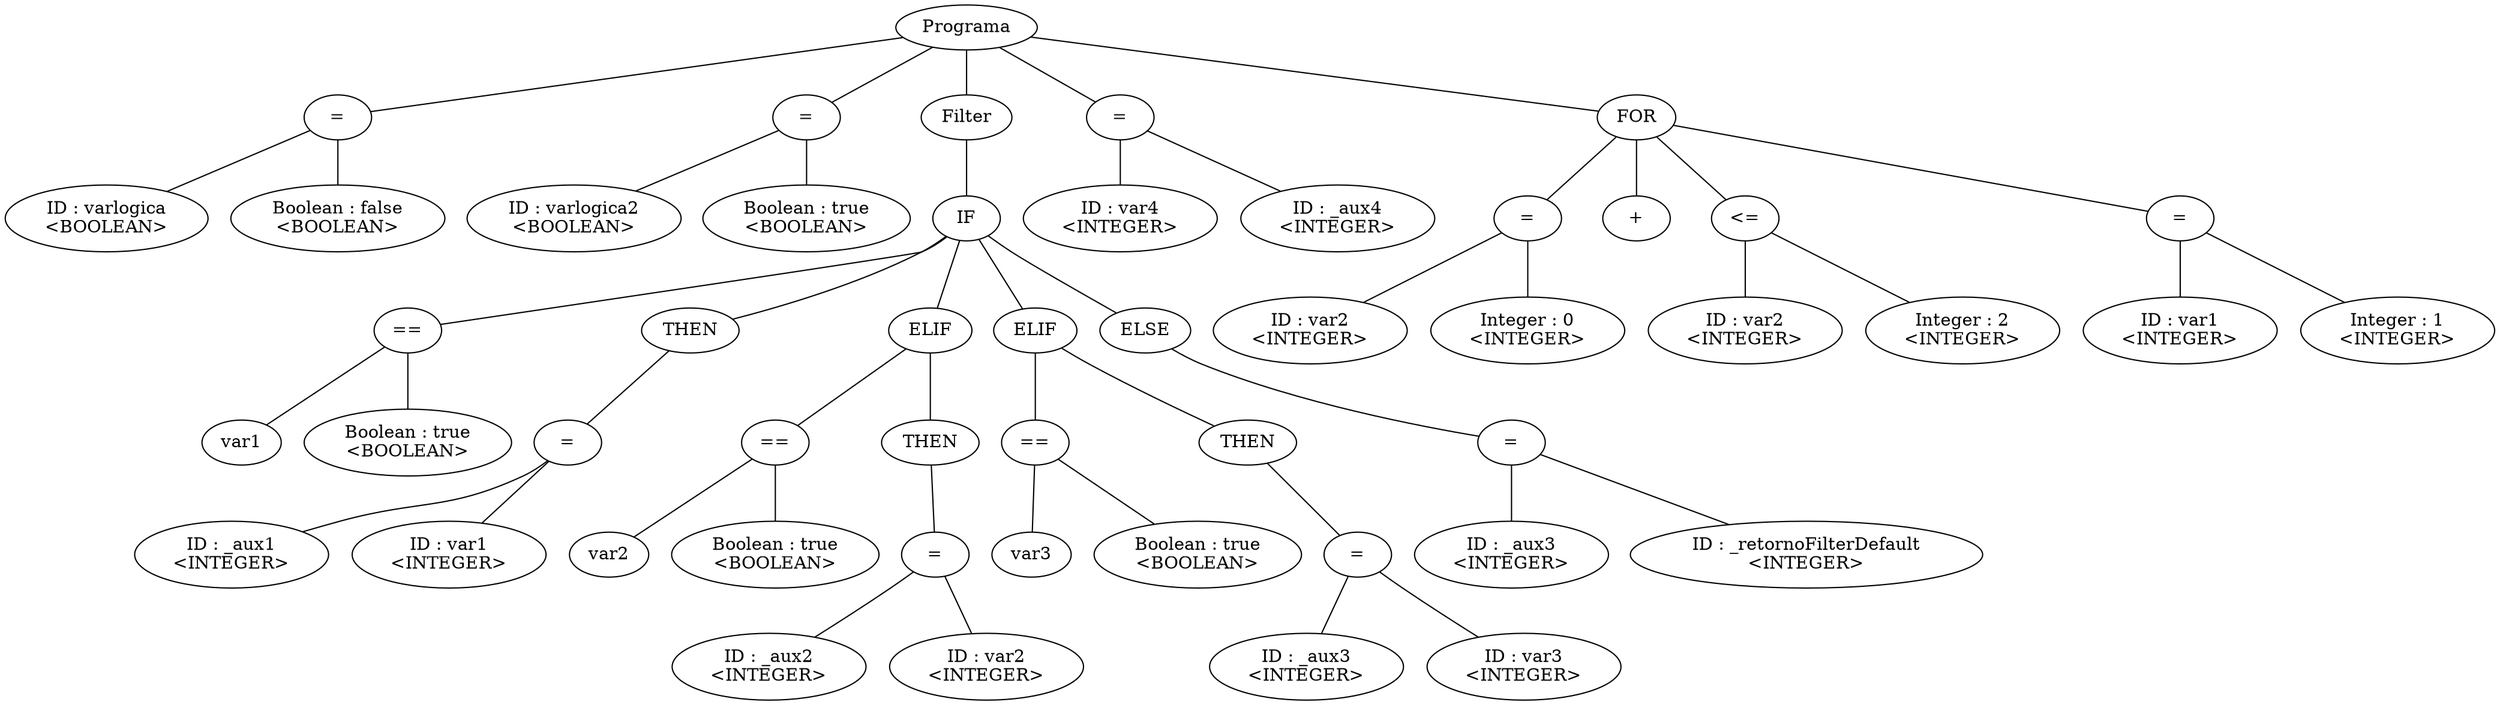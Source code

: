graph G {nodo_1359029841[label="Programa"]
nodo_1631131077[label="="]
nodo_1359029841--nodo_1631131077
nodo_1608024555[label="ID : varlogica\n<BOOLEAN>"]
nodo_1631131077--nodo_1608024555
nodo_1531772277[label="Boolean : false\n<BOOLEAN>"]
nodo_1631131077--nodo_1531772277
nodo_52919267[label="="]
nodo_1359029841--nodo_52919267
nodo_706331007[label="ID : varlogica2\n<BOOLEAN>"]
nodo_52919267--nodo_706331007
nodo_827705870[label="Boolean : true\n<BOOLEAN>"]
nodo_52919267--nodo_827705870
nodo_223227396[label="Filter"]
nodo_1359029841--nodo_223227396
nodo_890156077[label="IF"]
nodo_223227396--nodo_890156077
nodo_1375242698[label="=="]
nodo_890156077--nodo_1375242698
nodo_1323449409[label="var1"]
nodo_1375242698--nodo_1323449409
nodo_849347991[label="Boolean : true\n<BOOLEAN>"]
nodo_1375242698--nodo_849347991
nodo_1555418274[label="THEN"]
nodo_890156077--nodo_1555418274
nodo_1743520120[label="="]
nodo_1555418274--nodo_1743520120
nodo_951269872[label="ID : _aux1\n<INTEGER>"]
nodo_1743520120--nodo_951269872
nodo_168628172[label="ID : var1\n<INTEGER>"]
nodo_1743520120--nodo_168628172
nodo_63610975[label="ELIF"]
nodo_890156077--nodo_63610975
nodo_69899935[label="=="]
nodo_63610975--nodo_69899935
nodo_636961619[label="var2"]
nodo_69899935--nodo_636961619
nodo_1206278990[label="Boolean : true\n<BOOLEAN>"]
nodo_69899935--nodo_1206278990
nodo_1820050450[label="THEN"]
nodo_63610975--nodo_1820050450
nodo_1102455163[label="="]
nodo_1820050450--nodo_1102455163
nodo_1589911493[label="ID : _aux2\n<INTEGER>"]
nodo_1102455163--nodo_1589911493
nodo_730665848[label="ID : var2\n<INTEGER>"]
nodo_1102455163--nodo_730665848
nodo_2084538583[label="ELIF"]
nodo_890156077--nodo_2084538583
nodo_208851922[label="=="]
nodo_2084538583--nodo_208851922
nodo_1924587438[label="var3"]
nodo_208851922--nodo_1924587438
nodo_828572755[label="Boolean : true\n<BOOLEAN>"]
nodo_208851922--nodo_828572755
nodo_68469581[label="THEN"]
nodo_2084538583--nodo_68469581
nodo_728556074[label="="]
nodo_68469581--nodo_728556074
nodo_1868763974[label="ID : _aux3\n<INTEGER>"]
nodo_728556074--nodo_1868763974
nodo_1175180133[label="ID : var3\n<INTEGER>"]
nodo_728556074--nodo_1175180133
nodo_1944976942[label="ELSE"]
nodo_890156077--nodo_1944976942
nodo_1763691930[label="="]
nodo_1944976942--nodo_1763691930
nodo_504433372[label="ID : _aux3\n<INTEGER>"]
nodo_1763691930--nodo_504433372
nodo_102326912[label="ID : _retornoFilterDefault\n<INTEGER>"]
nodo_1763691930--nodo_102326912
nodo_1406621514[label="="]
nodo_1359029841--nodo_1406621514
nodo_1152590775[label="ID : var4\n<INTEGER>"]
nodo_1406621514--nodo_1152590775
nodo_1382192663[label="ID : _aux4\n<INTEGER>"]
nodo_1406621514--nodo_1382192663
nodo_522384313[label="FOR"]
nodo_1359029841--nodo_522384313
nodo_1982241296[label="="]
nodo_522384313--nodo_1982241296
nodo_735420920[label="ID : var2\n<INTEGER>"]
nodo_1982241296--nodo_735420920
nodo_1832999099[label="Integer : 0\n<INTEGER>"]
nodo_1982241296--nodo_1832999099
nodo_1710674321[label="+"]
nodo_522384313--nodo_1710674321
nodo_658649381[label="<="]
nodo_522384313--nodo_658649381
nodo_555650644[label="ID : var2\n<INTEGER>"]
nodo_658649381--nodo_555650644
nodo_1191026252[label="Integer : 2\n<INTEGER>"]
nodo_658649381--nodo_1191026252
nodo_357868891[label="="]
nodo_522384313--nodo_357868891
nodo_598308301[label="ID : var1\n<INTEGER>"]
nodo_357868891--nodo_598308301
nodo_1989161922[label="Integer : 1\n<INTEGER>"]
nodo_357868891--nodo_1989161922
}
